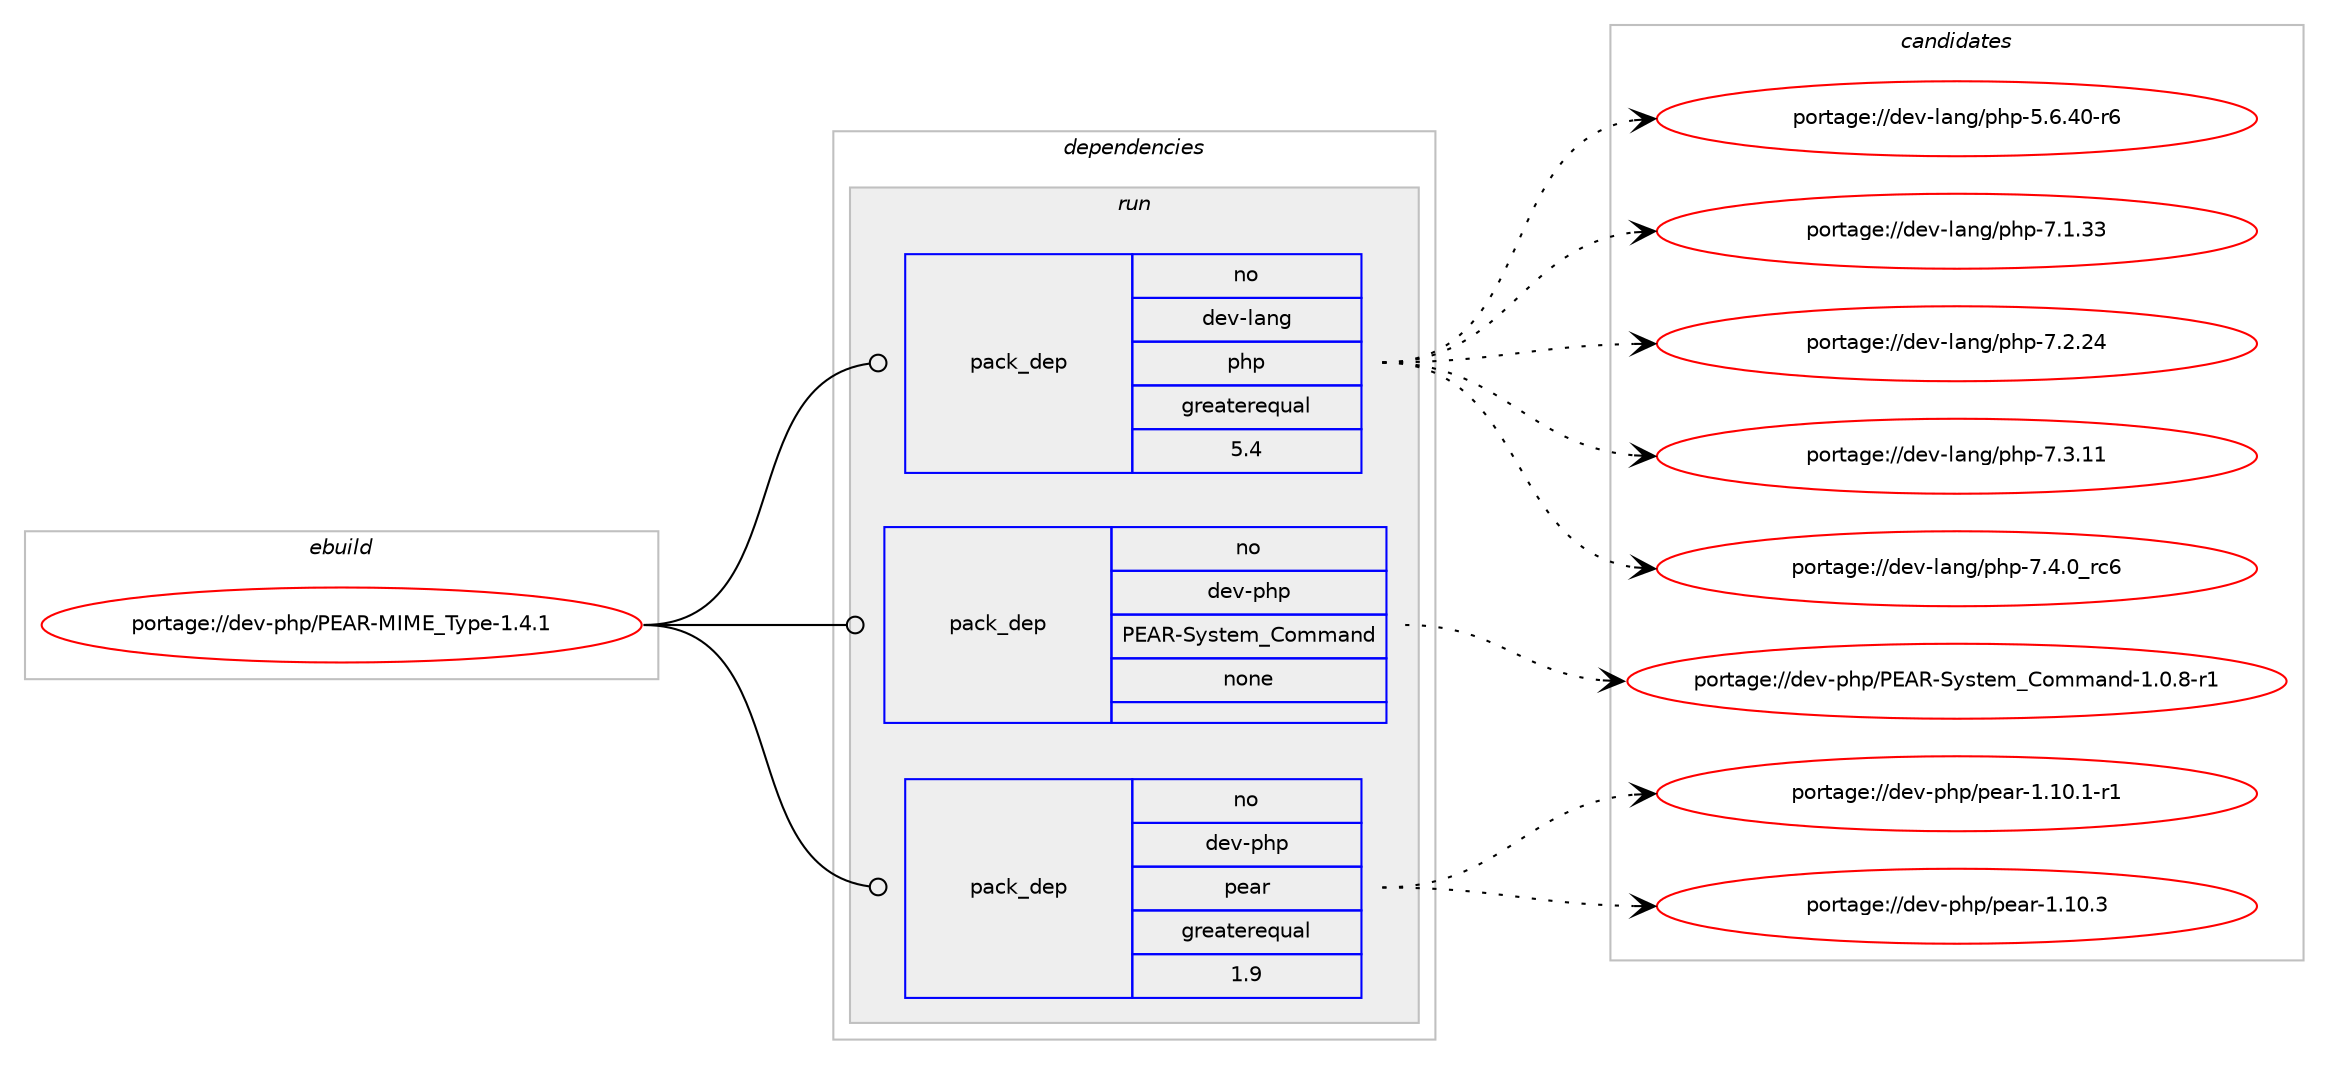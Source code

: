 digraph prolog {

# *************
# Graph options
# *************

newrank=true;
concentrate=true;
compound=true;
graph [rankdir=LR,fontname=Helvetica,fontsize=10,ranksep=1.5];#, ranksep=2.5, nodesep=0.2];
edge  [arrowhead=vee];
node  [fontname=Helvetica,fontsize=10];

# **********
# The ebuild
# **********

subgraph cluster_leftcol {
color=gray;
rank=same;
label=<<i>ebuild</i>>;
id [label="portage://dev-php/PEAR-MIME_Type-1.4.1", color=red, width=4, href="../dev-php/PEAR-MIME_Type-1.4.1.svg"];
}

# ****************
# The dependencies
# ****************

subgraph cluster_midcol {
color=gray;
label=<<i>dependencies</i>>;
subgraph cluster_compile {
fillcolor="#eeeeee";
style=filled;
label=<<i>compile</i>>;
}
subgraph cluster_compileandrun {
fillcolor="#eeeeee";
style=filled;
label=<<i>compile and run</i>>;
}
subgraph cluster_run {
fillcolor="#eeeeee";
style=filled;
label=<<i>run</i>>;
subgraph pack96935 {
dependency124121 [label=<<TABLE BORDER="0" CELLBORDER="1" CELLSPACING="0" CELLPADDING="4" WIDTH="220"><TR><TD ROWSPAN="6" CELLPADDING="30">pack_dep</TD></TR><TR><TD WIDTH="110">no</TD></TR><TR><TD>dev-lang</TD></TR><TR><TD>php</TD></TR><TR><TD>greaterequal</TD></TR><TR><TD>5.4</TD></TR></TABLE>>, shape=none, color=blue];
}
id:e -> dependency124121:w [weight=20,style="solid",arrowhead="odot"];
subgraph pack96936 {
dependency124122 [label=<<TABLE BORDER="0" CELLBORDER="1" CELLSPACING="0" CELLPADDING="4" WIDTH="220"><TR><TD ROWSPAN="6" CELLPADDING="30">pack_dep</TD></TR><TR><TD WIDTH="110">no</TD></TR><TR><TD>dev-php</TD></TR><TR><TD>PEAR-System_Command</TD></TR><TR><TD>none</TD></TR><TR><TD></TD></TR></TABLE>>, shape=none, color=blue];
}
id:e -> dependency124122:w [weight=20,style="solid",arrowhead="odot"];
subgraph pack96937 {
dependency124123 [label=<<TABLE BORDER="0" CELLBORDER="1" CELLSPACING="0" CELLPADDING="4" WIDTH="220"><TR><TD ROWSPAN="6" CELLPADDING="30">pack_dep</TD></TR><TR><TD WIDTH="110">no</TD></TR><TR><TD>dev-php</TD></TR><TR><TD>pear</TD></TR><TR><TD>greaterequal</TD></TR><TR><TD>1.9</TD></TR></TABLE>>, shape=none, color=blue];
}
id:e -> dependency124123:w [weight=20,style="solid",arrowhead="odot"];
}
}

# **************
# The candidates
# **************

subgraph cluster_choices {
rank=same;
color=gray;
label=<<i>candidates</i>>;

subgraph choice96935 {
color=black;
nodesep=1;
choiceportage100101118451089711010347112104112455346544652484511454 [label="portage://dev-lang/php-5.6.40-r6", color=red, width=4,href="../dev-lang/php-5.6.40-r6.svg"];
choiceportage10010111845108971101034711210411245554649465151 [label="portage://dev-lang/php-7.1.33", color=red, width=4,href="../dev-lang/php-7.1.33.svg"];
choiceportage10010111845108971101034711210411245554650465052 [label="portage://dev-lang/php-7.2.24", color=red, width=4,href="../dev-lang/php-7.2.24.svg"];
choiceportage10010111845108971101034711210411245554651464949 [label="portage://dev-lang/php-7.3.11", color=red, width=4,href="../dev-lang/php-7.3.11.svg"];
choiceportage100101118451089711010347112104112455546524648951149954 [label="portage://dev-lang/php-7.4.0_rc6", color=red, width=4,href="../dev-lang/php-7.4.0_rc6.svg"];
dependency124121:e -> choiceportage100101118451089711010347112104112455346544652484511454:w [style=dotted,weight="100"];
dependency124121:e -> choiceportage10010111845108971101034711210411245554649465151:w [style=dotted,weight="100"];
dependency124121:e -> choiceportage10010111845108971101034711210411245554650465052:w [style=dotted,weight="100"];
dependency124121:e -> choiceportage10010111845108971101034711210411245554651464949:w [style=dotted,weight="100"];
dependency124121:e -> choiceportage100101118451089711010347112104112455546524648951149954:w [style=dotted,weight="100"];
}
subgraph choice96936 {
color=black;
nodesep=1;
choiceportage10010111845112104112478069658245831211151161011099567111109109971101004549464846564511449 [label="portage://dev-php/PEAR-System_Command-1.0.8-r1", color=red, width=4,href="../dev-php/PEAR-System_Command-1.0.8-r1.svg"];
dependency124122:e -> choiceportage10010111845112104112478069658245831211151161011099567111109109971101004549464846564511449:w [style=dotted,weight="100"];
}
subgraph choice96937 {
color=black;
nodesep=1;
choiceportage100101118451121041124711210197114454946494846494511449 [label="portage://dev-php/pear-1.10.1-r1", color=red, width=4,href="../dev-php/pear-1.10.1-r1.svg"];
choiceportage10010111845112104112471121019711445494649484651 [label="portage://dev-php/pear-1.10.3", color=red, width=4,href="../dev-php/pear-1.10.3.svg"];
dependency124123:e -> choiceportage100101118451121041124711210197114454946494846494511449:w [style=dotted,weight="100"];
dependency124123:e -> choiceportage10010111845112104112471121019711445494649484651:w [style=dotted,weight="100"];
}
}

}
